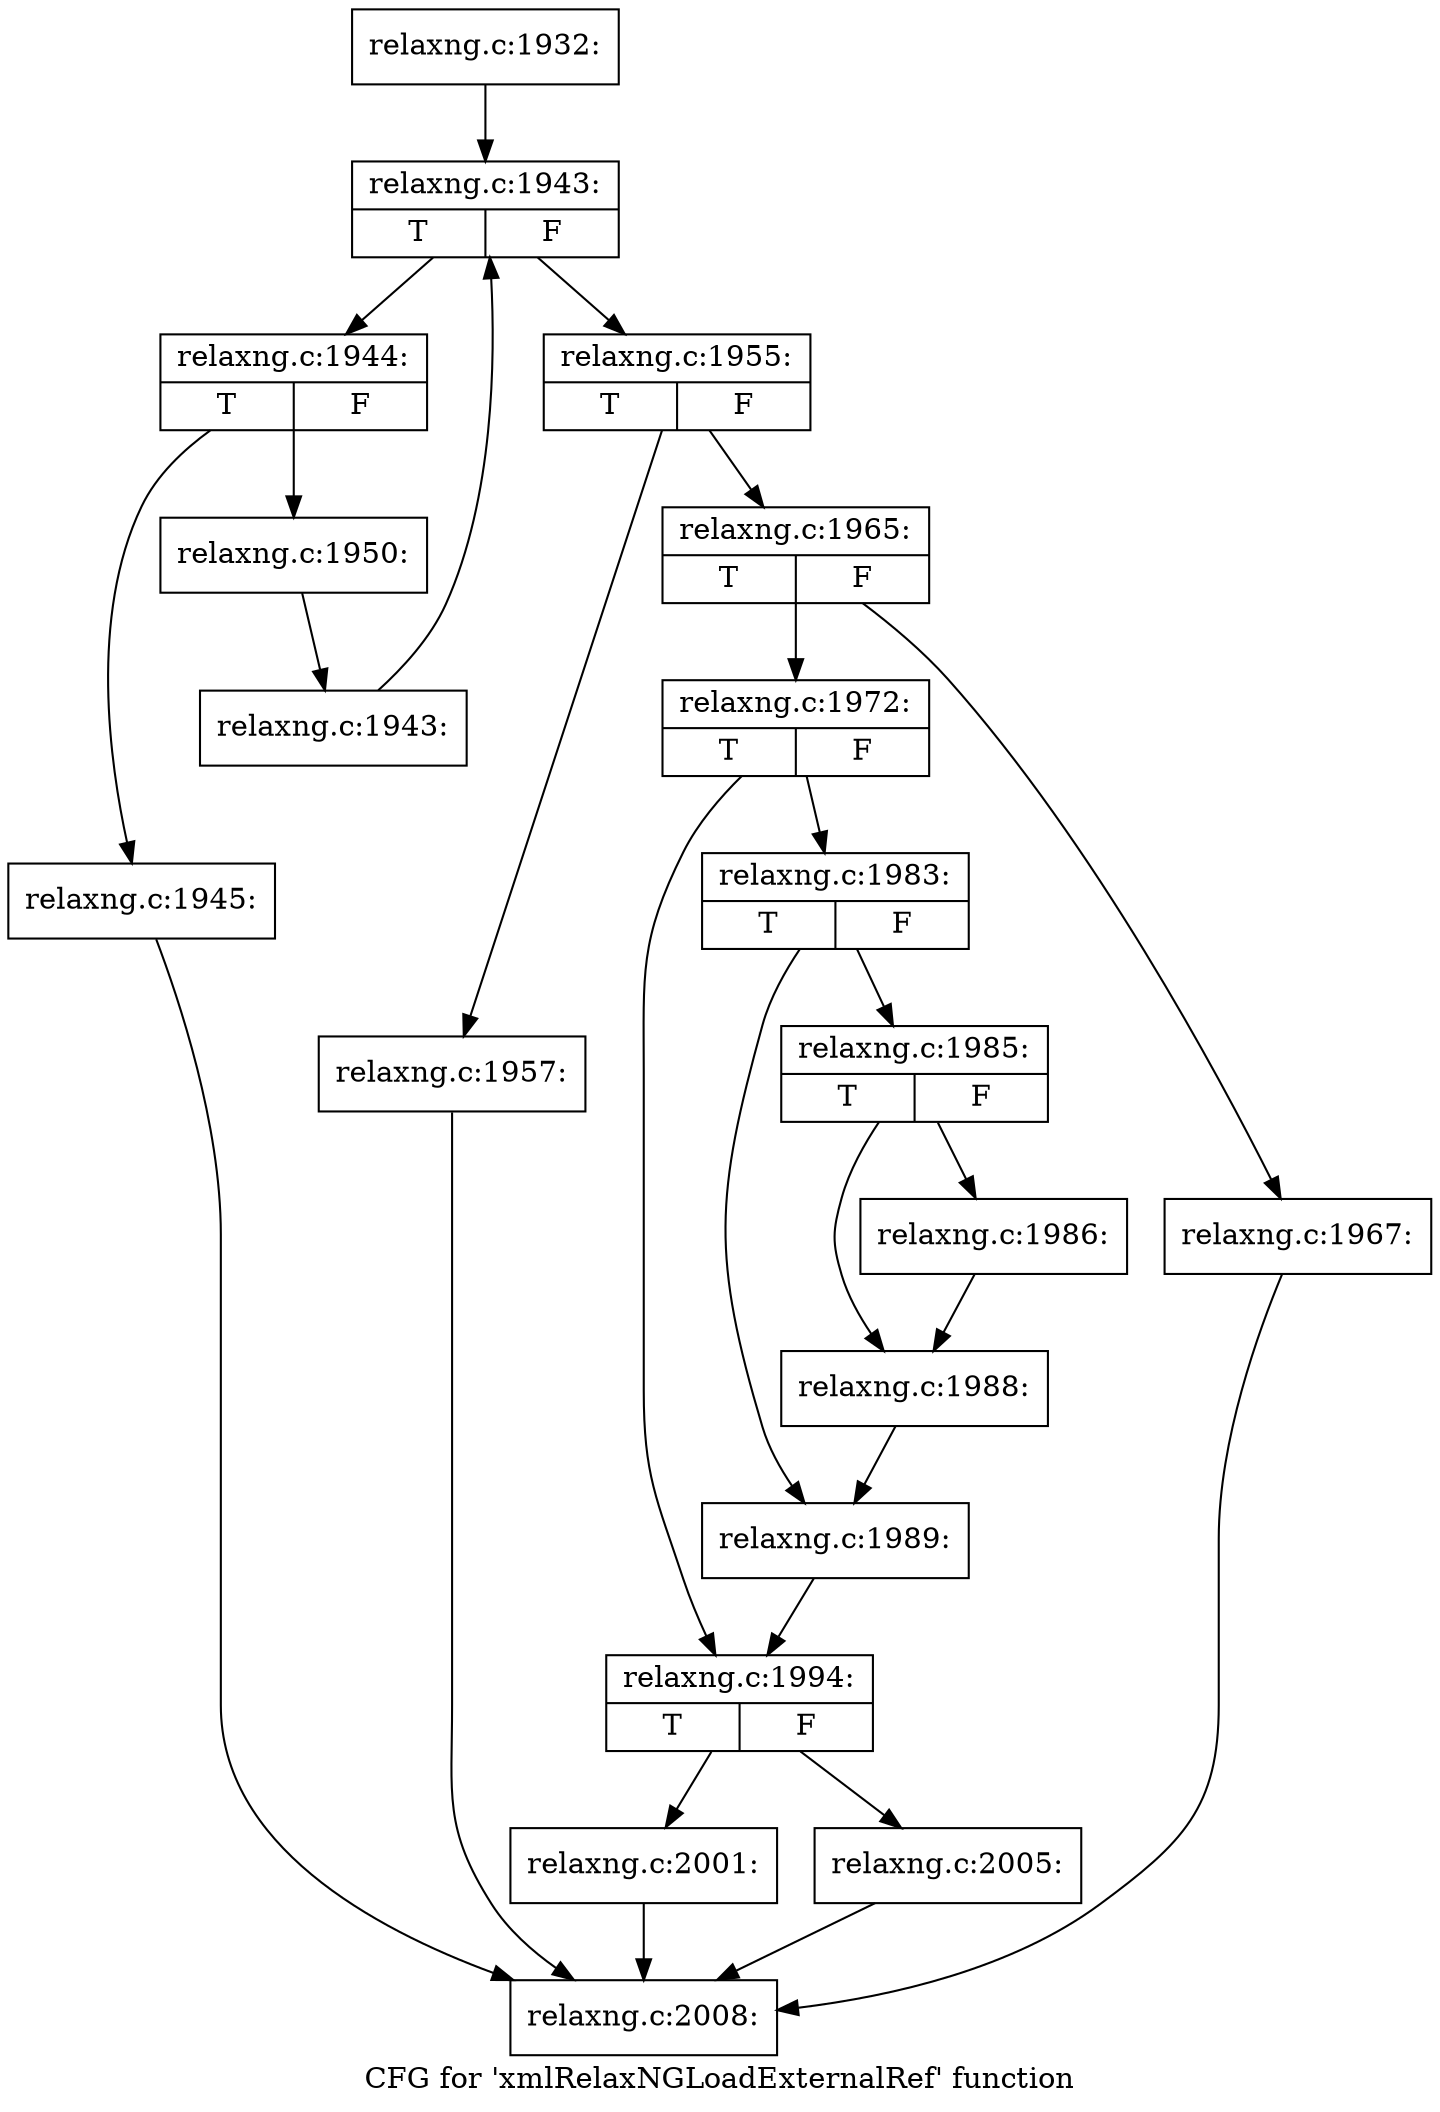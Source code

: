 digraph "CFG for 'xmlRelaxNGLoadExternalRef' function" {
	label="CFG for 'xmlRelaxNGLoadExternalRef' function";

	Node0x3bbeab0 [shape=record,label="{relaxng.c:1932:}"];
	Node0x3bbeab0 -> Node0x3bcfe20;
	Node0x3bcfe20 [shape=record,label="{relaxng.c:1943:|{<s0>T|<s1>F}}"];
	Node0x3bcfe20 -> Node0x3bd0100;
	Node0x3bcfe20 -> Node0x3bcfc80;
	Node0x3bd0100 [shape=record,label="{relaxng.c:1944:|{<s0>T|<s1>F}}"];
	Node0x3bd0100 -> Node0x3bd05d0;
	Node0x3bd0100 -> Node0x3bd0620;
	Node0x3bd05d0 [shape=record,label="{relaxng.c:1945:}"];
	Node0x3bd05d0 -> Node0x3bce6f0;
	Node0x3bd0620 [shape=record,label="{relaxng.c:1950:}"];
	Node0x3bd0620 -> Node0x3bd0070;
	Node0x3bd0070 [shape=record,label="{relaxng.c:1943:}"];
	Node0x3bd0070 -> Node0x3bcfe20;
	Node0x3bcfc80 [shape=record,label="{relaxng.c:1955:|{<s0>T|<s1>F}}"];
	Node0x3bcfc80 -> Node0x3bd1ac0;
	Node0x3bcfc80 -> Node0x3bd1b10;
	Node0x3bd1ac0 [shape=record,label="{relaxng.c:1957:}"];
	Node0x3bd1ac0 -> Node0x3bce6f0;
	Node0x3bd1b10 [shape=record,label="{relaxng.c:1965:|{<s0>T|<s1>F}}"];
	Node0x3bd1b10 -> Node0x3bd27d0;
	Node0x3bd1b10 -> Node0x3bd2820;
	Node0x3bd27d0 [shape=record,label="{relaxng.c:1967:}"];
	Node0x3bd27d0 -> Node0x3bce6f0;
	Node0x3bd2820 [shape=record,label="{relaxng.c:1972:|{<s0>T|<s1>F}}"];
	Node0x3bd2820 -> Node0x3bd4550;
	Node0x3bd2820 -> Node0x3bd45a0;
	Node0x3bd4550 [shape=record,label="{relaxng.c:1983:|{<s0>T|<s1>F}}"];
	Node0x3bd4550 -> Node0x3bd4b30;
	Node0x3bd4550 -> Node0x3bd4b80;
	Node0x3bd4b30 [shape=record,label="{relaxng.c:1985:|{<s0>T|<s1>F}}"];
	Node0x3bd4b30 -> Node0x3bd4f40;
	Node0x3bd4b30 -> Node0x3bd4f90;
	Node0x3bd4f40 [shape=record,label="{relaxng.c:1986:}"];
	Node0x3bd4f40 -> Node0x3bd4f90;
	Node0x3bd4f90 [shape=record,label="{relaxng.c:1988:}"];
	Node0x3bd4f90 -> Node0x3bd4b80;
	Node0x3bd4b80 [shape=record,label="{relaxng.c:1989:}"];
	Node0x3bd4b80 -> Node0x3bd45a0;
	Node0x3bd45a0 [shape=record,label="{relaxng.c:1994:|{<s0>T|<s1>F}}"];
	Node0x3bd45a0 -> Node0x3bd61b0;
	Node0x3bd45a0 -> Node0x3bd64e0;
	Node0x3bd61b0 [shape=record,label="{relaxng.c:2001:}"];
	Node0x3bd61b0 -> Node0x3bce6f0;
	Node0x3bd64e0 [shape=record,label="{relaxng.c:2005:}"];
	Node0x3bd64e0 -> Node0x3bce6f0;
	Node0x3bce6f0 [shape=record,label="{relaxng.c:2008:}"];
}
